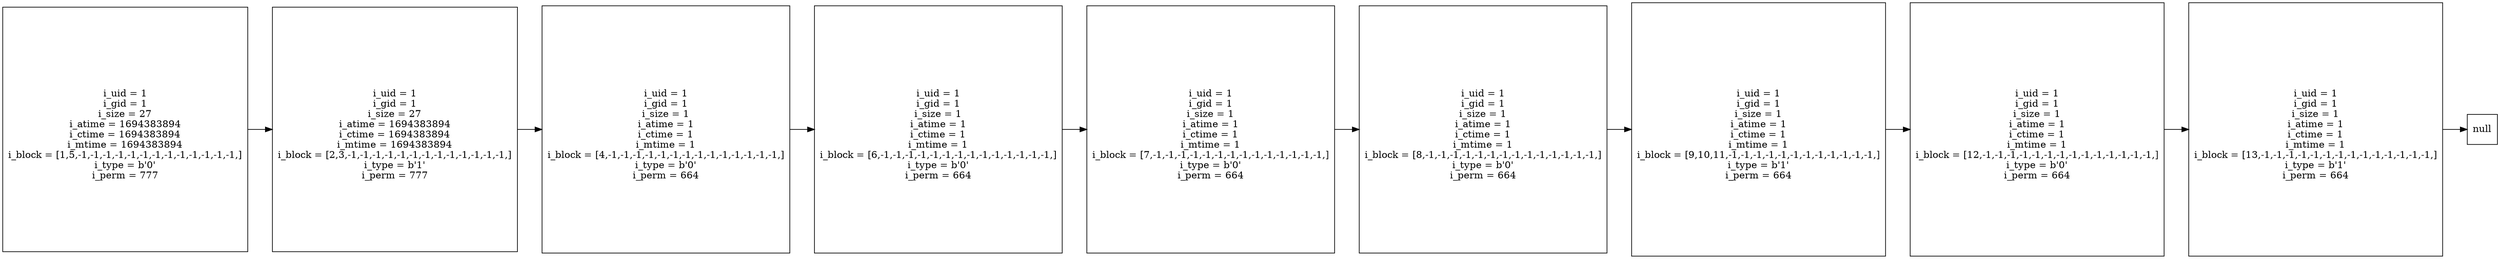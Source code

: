 digraph G{
node[shape=square]
rankdir=LR
inode0[label="
i_uid = 1\ni_gid = 1
i_size = 27
i_atime = 1694383894
i_ctime = 1694383894
i_mtime = 1694383894
i_block = [1,5,-1,-1,-1,-1,-1,-1,-1,-1,-1,-1,-1,-1,-1,]
i_type = b'0'
i_perm = 777\n"]
inode1[label="
i_uid = 1\ni_gid = 1
i_size = 27
i_atime = 1694383894
i_ctime = 1694383894
i_mtime = 1694383894
i_block = [2,3,-1,-1,-1,-1,-1,-1,-1,-1,-1,-1,-1,-1,-1,]
i_type = b'1'
i_perm = 777\n"]
inode2[label="
i_uid = 1\ni_gid = 1
i_size = 1
i_atime = 1
i_ctime = 1
i_mtime = 1
i_block = [4,-1,-1,-1,-1,-1,-1,-1,-1,-1,-1,-1,-1,-1,-1,]
i_type = b'0'
i_perm = 664\n"]
inode3[label="
i_uid = 1\ni_gid = 1
i_size = 1
i_atime = 1
i_ctime = 1
i_mtime = 1
i_block = [6,-1,-1,-1,-1,-1,-1,-1,-1,-1,-1,-1,-1,-1,-1,]
i_type = b'0'
i_perm = 664\n"]
inode4[label="
i_uid = 1\ni_gid = 1
i_size = 1
i_atime = 1
i_ctime = 1
i_mtime = 1
i_block = [7,-1,-1,-1,-1,-1,-1,-1,-1,-1,-1,-1,-1,-1,-1,]
i_type = b'0'
i_perm = 664\n"]
inode5[label="
i_uid = 1\ni_gid = 1
i_size = 1
i_atime = 1
i_ctime = 1
i_mtime = 1
i_block = [8,-1,-1,-1,-1,-1,-1,-1,-1,-1,-1,-1,-1,-1,-1,]
i_type = b'0'
i_perm = 664\n"]
inode6[label="
i_uid = 1\ni_gid = 1
i_size = 1
i_atime = 1
i_ctime = 1
i_mtime = 1
i_block = [9,10,11,-1,-1,-1,-1,-1,-1,-1,-1,-1,-1,-1,-1,]
i_type = b'1'
i_perm = 664\n"]
inode7[label="
i_uid = 1\ni_gid = 1
i_size = 1
i_atime = 1
i_ctime = 1
i_mtime = 1
i_block = [12,-1,-1,-1,-1,-1,-1,-1,-1,-1,-1,-1,-1,-1,-1,]
i_type = b'0'
i_perm = 664\n"]
inode8[label="
i_uid = 1\ni_gid = 1
i_size = 1
i_atime = 1
i_ctime = 1
i_mtime = 1
i_block = [13,-1,-1,-1,-1,-1,-1,-1,-1,-1,-1,-1,-1,-1,-1,]
i_type = b'1'
i_perm = 664\n"]
inode0->inode1->inode2->inode3->inode4->inode5->inode6->inode7->inode8->null
}
